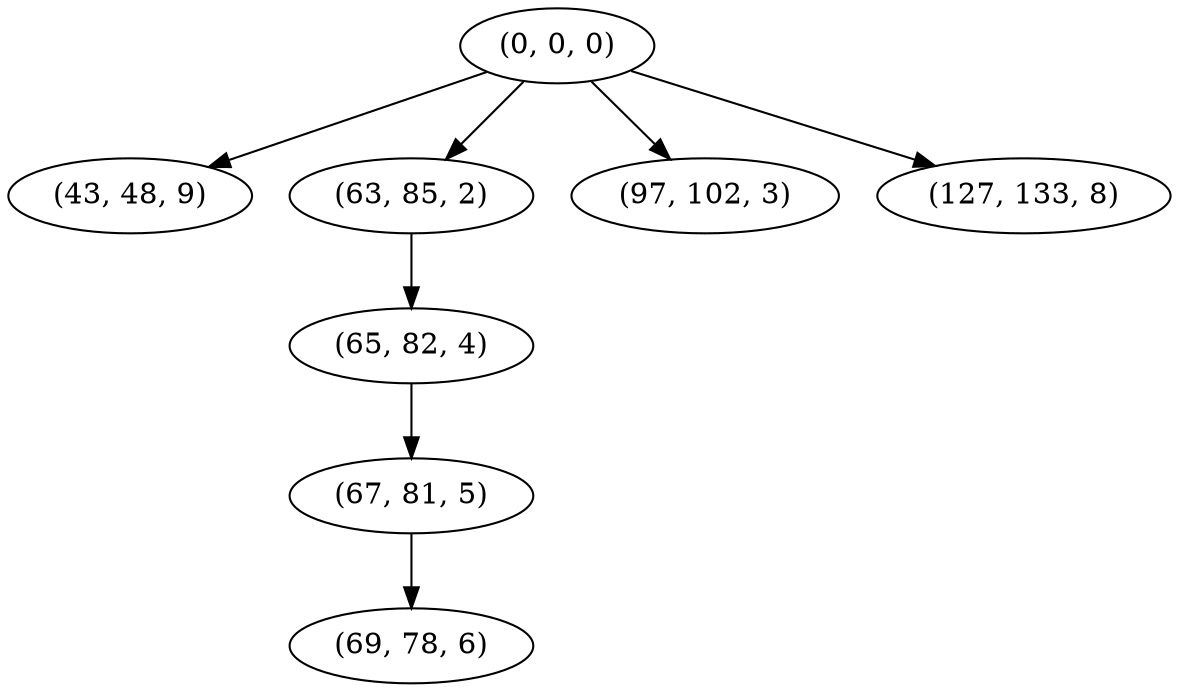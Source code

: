 digraph tree {
    "(0, 0, 0)";
    "(43, 48, 9)";
    "(63, 85, 2)";
    "(65, 82, 4)";
    "(67, 81, 5)";
    "(69, 78, 6)";
    "(97, 102, 3)";
    "(127, 133, 8)";
    "(0, 0, 0)" -> "(43, 48, 9)";
    "(0, 0, 0)" -> "(63, 85, 2)";
    "(0, 0, 0)" -> "(97, 102, 3)";
    "(0, 0, 0)" -> "(127, 133, 8)";
    "(63, 85, 2)" -> "(65, 82, 4)";
    "(65, 82, 4)" -> "(67, 81, 5)";
    "(67, 81, 5)" -> "(69, 78, 6)";
}
